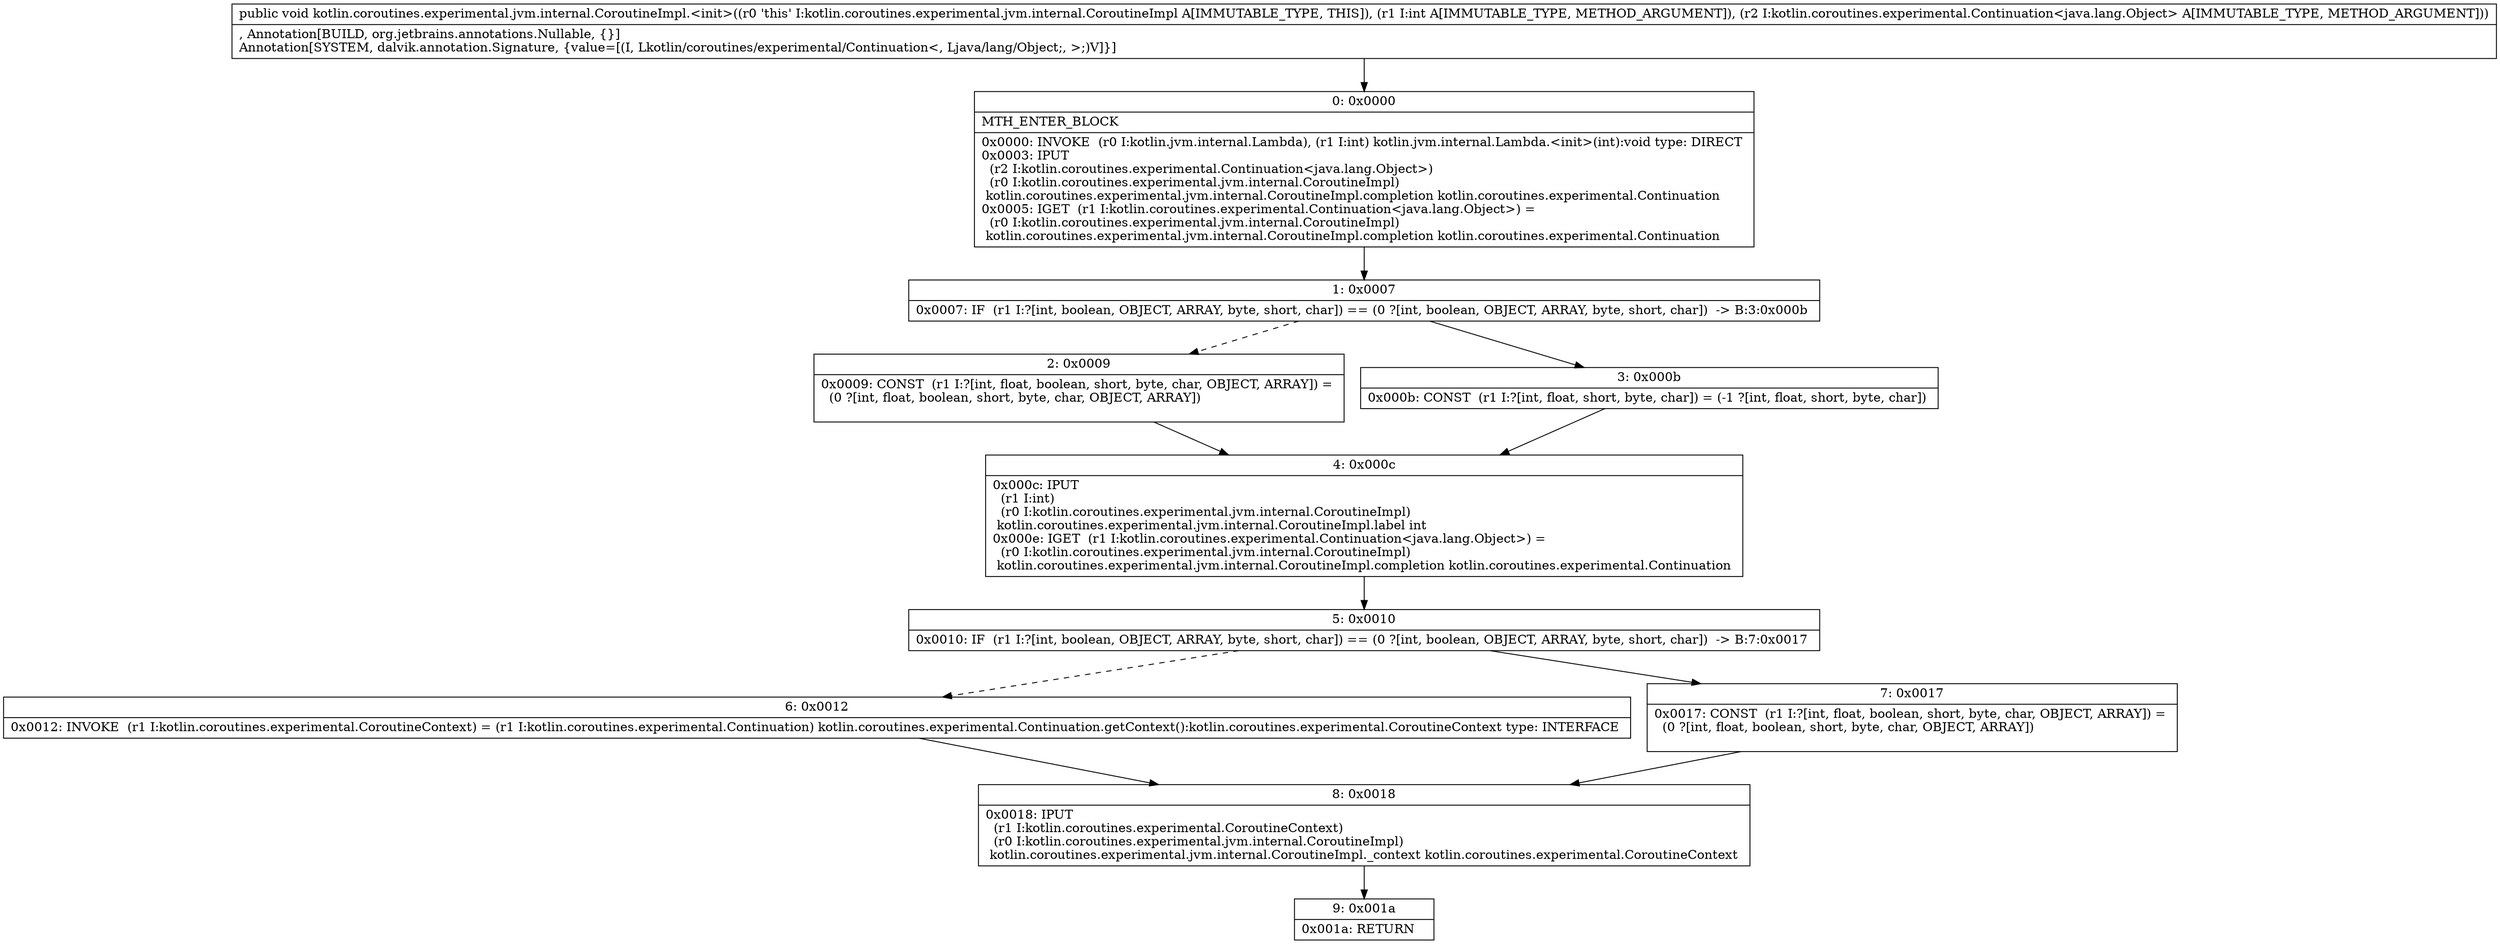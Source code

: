 digraph "CFG forkotlin.coroutines.experimental.jvm.internal.CoroutineImpl.\<init\>(ILkotlin\/coroutines\/experimental\/Continuation;)V" {
Node_0 [shape=record,label="{0\:\ 0x0000|MTH_ENTER_BLOCK\l|0x0000: INVOKE  (r0 I:kotlin.jvm.internal.Lambda), (r1 I:int) kotlin.jvm.internal.Lambda.\<init\>(int):void type: DIRECT \l0x0003: IPUT  \l  (r2 I:kotlin.coroutines.experimental.Continuation\<java.lang.Object\>)\l  (r0 I:kotlin.coroutines.experimental.jvm.internal.CoroutineImpl)\l kotlin.coroutines.experimental.jvm.internal.CoroutineImpl.completion kotlin.coroutines.experimental.Continuation \l0x0005: IGET  (r1 I:kotlin.coroutines.experimental.Continuation\<java.lang.Object\>) = \l  (r0 I:kotlin.coroutines.experimental.jvm.internal.CoroutineImpl)\l kotlin.coroutines.experimental.jvm.internal.CoroutineImpl.completion kotlin.coroutines.experimental.Continuation \l}"];
Node_1 [shape=record,label="{1\:\ 0x0007|0x0007: IF  (r1 I:?[int, boolean, OBJECT, ARRAY, byte, short, char]) == (0 ?[int, boolean, OBJECT, ARRAY, byte, short, char])  \-\> B:3:0x000b \l}"];
Node_2 [shape=record,label="{2\:\ 0x0009|0x0009: CONST  (r1 I:?[int, float, boolean, short, byte, char, OBJECT, ARRAY]) = \l  (0 ?[int, float, boolean, short, byte, char, OBJECT, ARRAY])\l \l}"];
Node_3 [shape=record,label="{3\:\ 0x000b|0x000b: CONST  (r1 I:?[int, float, short, byte, char]) = (\-1 ?[int, float, short, byte, char]) \l}"];
Node_4 [shape=record,label="{4\:\ 0x000c|0x000c: IPUT  \l  (r1 I:int)\l  (r0 I:kotlin.coroutines.experimental.jvm.internal.CoroutineImpl)\l kotlin.coroutines.experimental.jvm.internal.CoroutineImpl.label int \l0x000e: IGET  (r1 I:kotlin.coroutines.experimental.Continuation\<java.lang.Object\>) = \l  (r0 I:kotlin.coroutines.experimental.jvm.internal.CoroutineImpl)\l kotlin.coroutines.experimental.jvm.internal.CoroutineImpl.completion kotlin.coroutines.experimental.Continuation \l}"];
Node_5 [shape=record,label="{5\:\ 0x0010|0x0010: IF  (r1 I:?[int, boolean, OBJECT, ARRAY, byte, short, char]) == (0 ?[int, boolean, OBJECT, ARRAY, byte, short, char])  \-\> B:7:0x0017 \l}"];
Node_6 [shape=record,label="{6\:\ 0x0012|0x0012: INVOKE  (r1 I:kotlin.coroutines.experimental.CoroutineContext) = (r1 I:kotlin.coroutines.experimental.Continuation) kotlin.coroutines.experimental.Continuation.getContext():kotlin.coroutines.experimental.CoroutineContext type: INTERFACE \l}"];
Node_7 [shape=record,label="{7\:\ 0x0017|0x0017: CONST  (r1 I:?[int, float, boolean, short, byte, char, OBJECT, ARRAY]) = \l  (0 ?[int, float, boolean, short, byte, char, OBJECT, ARRAY])\l \l}"];
Node_8 [shape=record,label="{8\:\ 0x0018|0x0018: IPUT  \l  (r1 I:kotlin.coroutines.experimental.CoroutineContext)\l  (r0 I:kotlin.coroutines.experimental.jvm.internal.CoroutineImpl)\l kotlin.coroutines.experimental.jvm.internal.CoroutineImpl._context kotlin.coroutines.experimental.CoroutineContext \l}"];
Node_9 [shape=record,label="{9\:\ 0x001a|0x001a: RETURN   \l}"];
MethodNode[shape=record,label="{public void kotlin.coroutines.experimental.jvm.internal.CoroutineImpl.\<init\>((r0 'this' I:kotlin.coroutines.experimental.jvm.internal.CoroutineImpl A[IMMUTABLE_TYPE, THIS]), (r1 I:int A[IMMUTABLE_TYPE, METHOD_ARGUMENT]), (r2 I:kotlin.coroutines.experimental.Continuation\<java.lang.Object\> A[IMMUTABLE_TYPE, METHOD_ARGUMENT]))  | , Annotation[BUILD, org.jetbrains.annotations.Nullable, \{\}]\lAnnotation[SYSTEM, dalvik.annotation.Signature, \{value=[(I, Lkotlin\/coroutines\/experimental\/Continuation\<, Ljava\/lang\/Object;, \>;)V]\}]\l}"];
MethodNode -> Node_0;
Node_0 -> Node_1;
Node_1 -> Node_2[style=dashed];
Node_1 -> Node_3;
Node_2 -> Node_4;
Node_3 -> Node_4;
Node_4 -> Node_5;
Node_5 -> Node_6[style=dashed];
Node_5 -> Node_7;
Node_6 -> Node_8;
Node_7 -> Node_8;
Node_8 -> Node_9;
}

